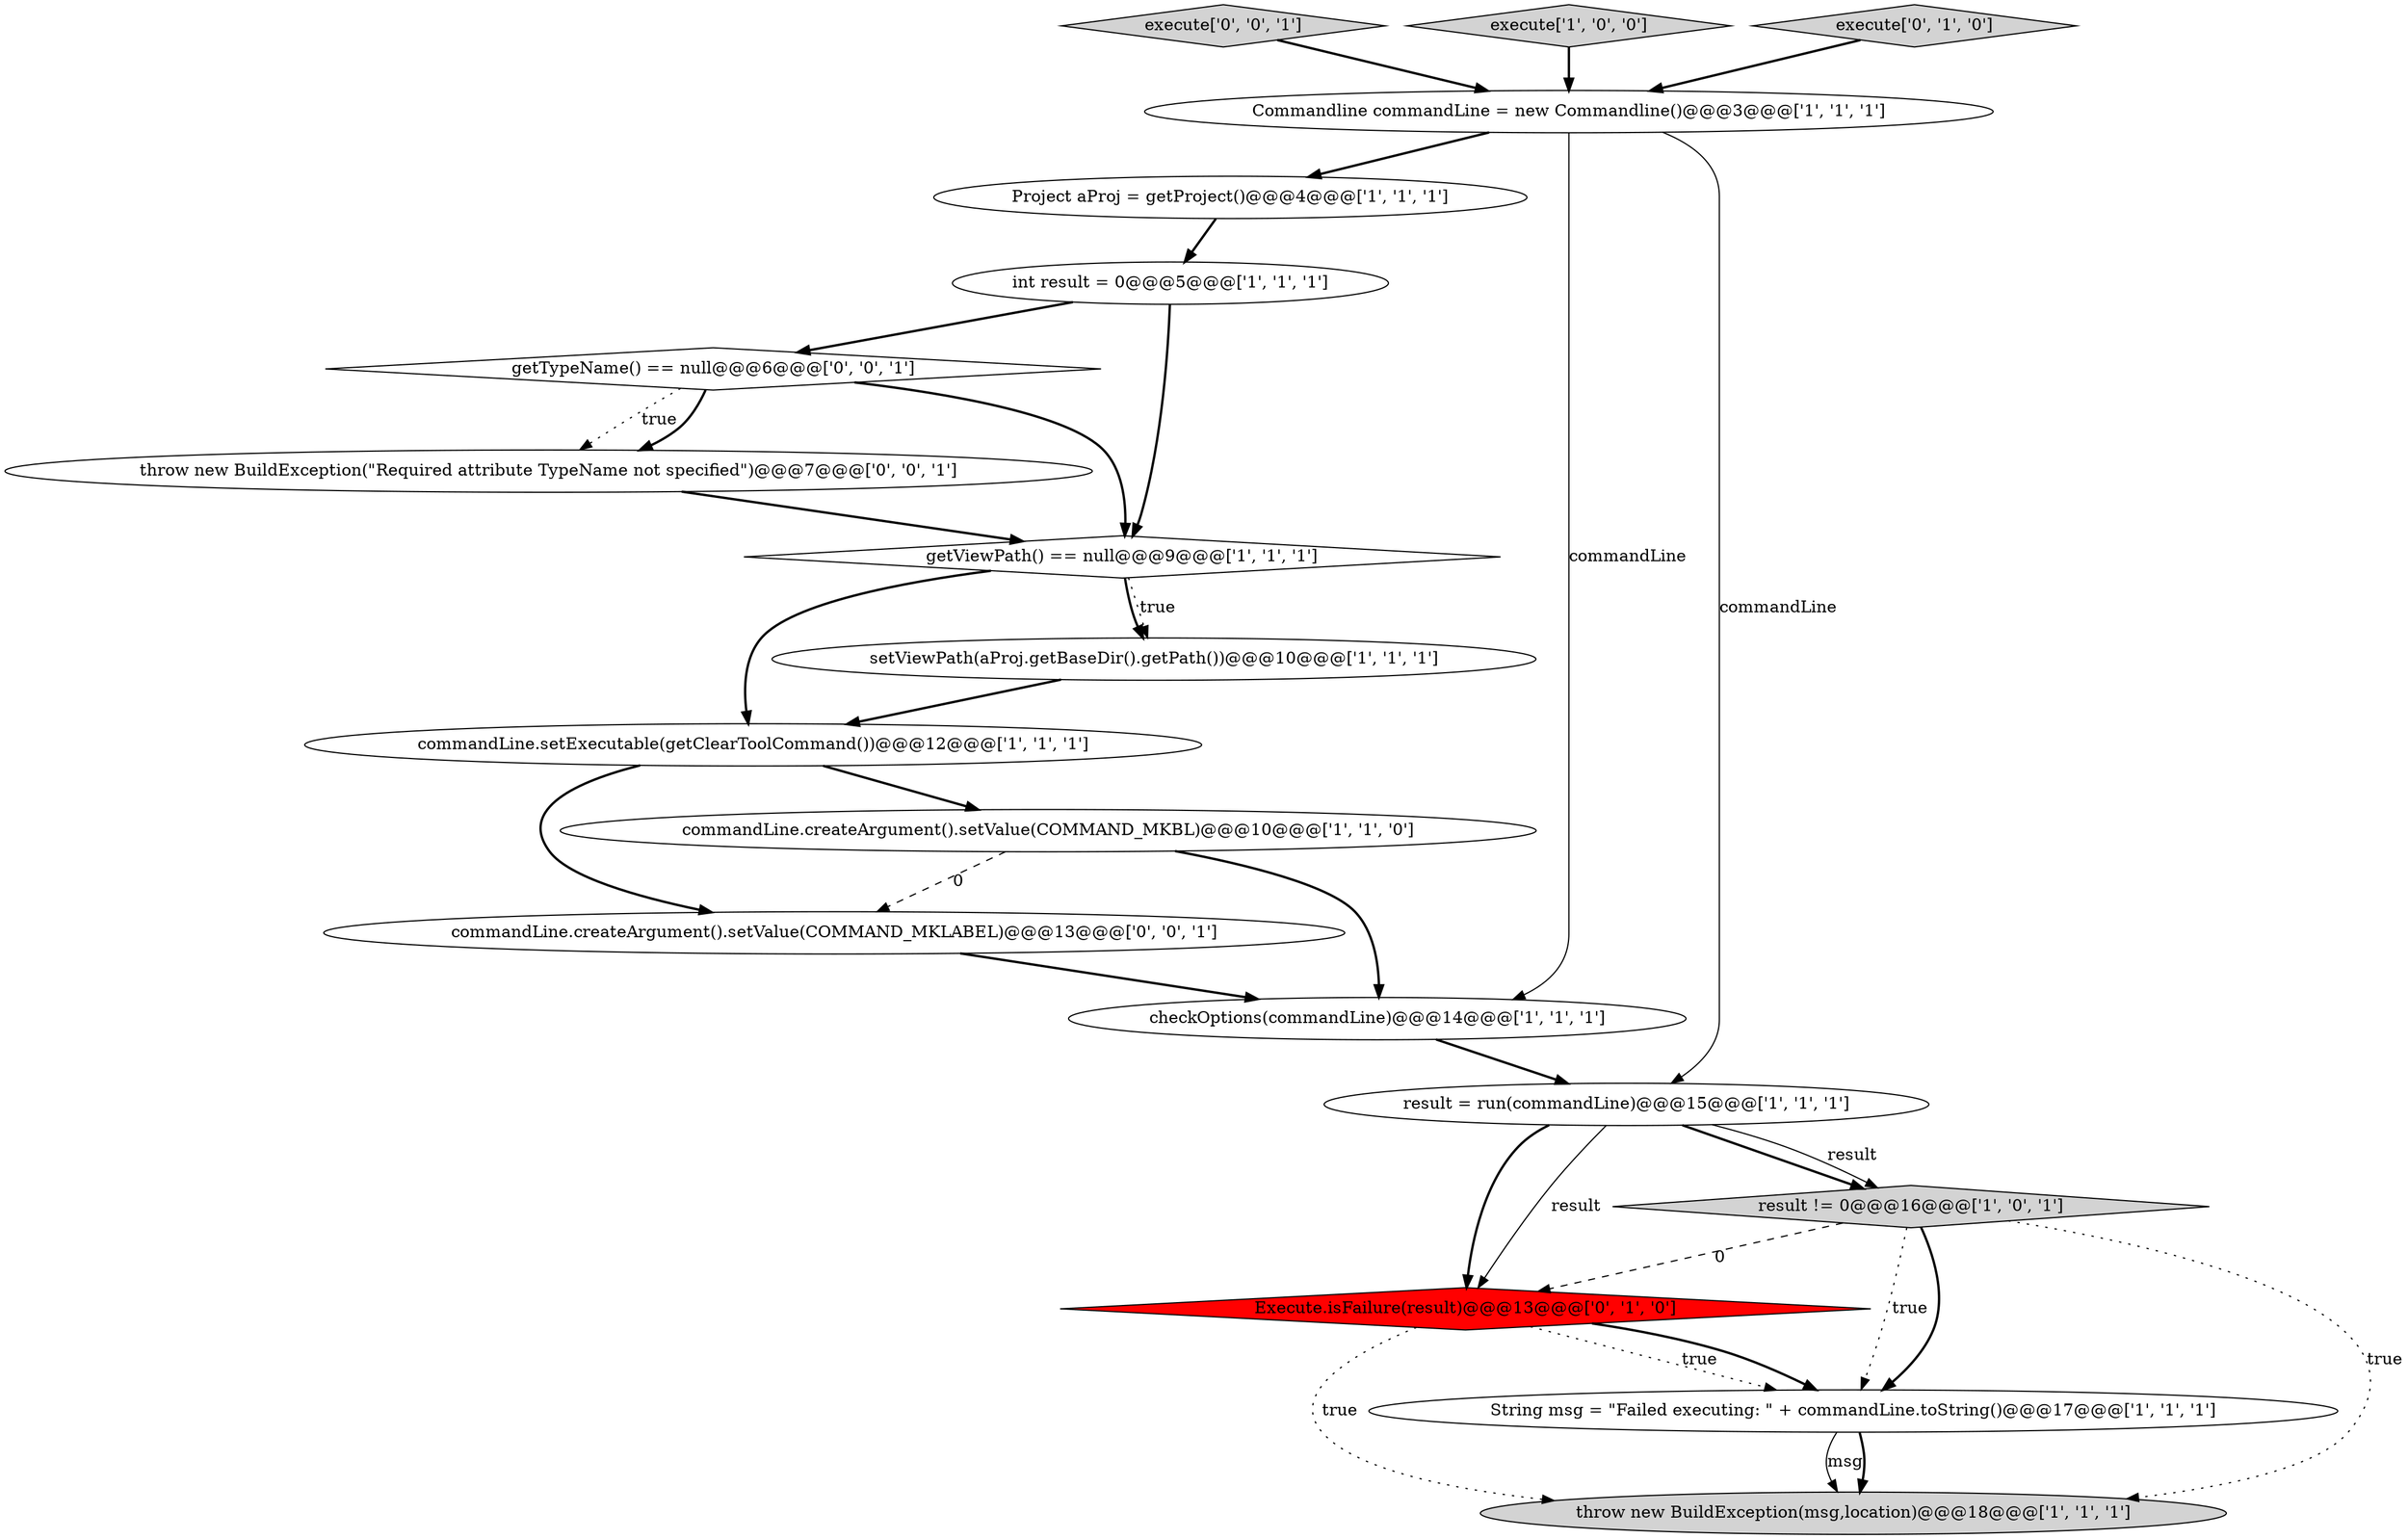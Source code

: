digraph {
6 [style = filled, label = "Project aProj = getProject()@@@4@@@['1', '1', '1']", fillcolor = white, shape = ellipse image = "AAA0AAABBB1BBB"];
0 [style = filled, label = "throw new BuildException(msg,location)@@@18@@@['1', '1', '1']", fillcolor = lightgray, shape = ellipse image = "AAA0AAABBB1BBB"];
2 [style = filled, label = "checkOptions(commandLine)@@@14@@@['1', '1', '1']", fillcolor = white, shape = ellipse image = "AAA0AAABBB1BBB"];
11 [style = filled, label = "String msg = \"Failed executing: \" + commandLine.toString()@@@17@@@['1', '1', '1']", fillcolor = white, shape = ellipse image = "AAA0AAABBB1BBB"];
4 [style = filled, label = "int result = 0@@@5@@@['1', '1', '1']", fillcolor = white, shape = ellipse image = "AAA0AAABBB1BBB"];
5 [style = filled, label = "setViewPath(aProj.getBaseDir().getPath())@@@10@@@['1', '1', '1']", fillcolor = white, shape = ellipse image = "AAA0AAABBB1BBB"];
8 [style = filled, label = "result = run(commandLine)@@@15@@@['1', '1', '1']", fillcolor = white, shape = ellipse image = "AAA0AAABBB1BBB"];
14 [style = filled, label = "Execute.isFailure(result)@@@13@@@['0', '1', '0']", fillcolor = red, shape = diamond image = "AAA1AAABBB2BBB"];
15 [style = filled, label = "getTypeName() == null@@@6@@@['0', '0', '1']", fillcolor = white, shape = diamond image = "AAA0AAABBB3BBB"];
16 [style = filled, label = "execute['0', '0', '1']", fillcolor = lightgray, shape = diamond image = "AAA0AAABBB3BBB"];
17 [style = filled, label = "throw new BuildException(\"Required attribute TypeName not specified\")@@@7@@@['0', '0', '1']", fillcolor = white, shape = ellipse image = "AAA0AAABBB3BBB"];
10 [style = filled, label = "result != 0@@@16@@@['1', '0', '1']", fillcolor = lightgray, shape = diamond image = "AAA0AAABBB1BBB"];
18 [style = filled, label = "commandLine.createArgument().setValue(COMMAND_MKLABEL)@@@13@@@['0', '0', '1']", fillcolor = white, shape = ellipse image = "AAA0AAABBB3BBB"];
12 [style = filled, label = "getViewPath() == null@@@9@@@['1', '1', '1']", fillcolor = white, shape = diamond image = "AAA0AAABBB1BBB"];
7 [style = filled, label = "Commandline commandLine = new Commandline()@@@3@@@['1', '1', '1']", fillcolor = white, shape = ellipse image = "AAA0AAABBB1BBB"];
1 [style = filled, label = "execute['1', '0', '0']", fillcolor = lightgray, shape = diamond image = "AAA0AAABBB1BBB"];
13 [style = filled, label = "execute['0', '1', '0']", fillcolor = lightgray, shape = diamond image = "AAA0AAABBB2BBB"];
9 [style = filled, label = "commandLine.createArgument().setValue(COMMAND_MKBL)@@@10@@@['1', '1', '0']", fillcolor = white, shape = ellipse image = "AAA0AAABBB1BBB"];
3 [style = filled, label = "commandLine.setExecutable(getClearToolCommand())@@@12@@@['1', '1', '1']", fillcolor = white, shape = ellipse image = "AAA0AAABBB1BBB"];
5->3 [style = bold, label=""];
8->10 [style = bold, label=""];
11->0 [style = solid, label="msg"];
12->5 [style = bold, label=""];
7->2 [style = solid, label="commandLine"];
8->10 [style = solid, label="result"];
9->2 [style = bold, label=""];
14->0 [style = dotted, label="true"];
9->18 [style = dashed, label="0"];
4->15 [style = bold, label=""];
16->7 [style = bold, label=""];
8->14 [style = bold, label=""];
18->2 [style = bold, label=""];
1->7 [style = bold, label=""];
3->18 [style = bold, label=""];
15->17 [style = dotted, label="true"];
3->9 [style = bold, label=""];
6->4 [style = bold, label=""];
15->17 [style = bold, label=""];
8->14 [style = solid, label="result"];
11->0 [style = bold, label=""];
17->12 [style = bold, label=""];
7->8 [style = solid, label="commandLine"];
12->5 [style = dotted, label="true"];
10->11 [style = dotted, label="true"];
13->7 [style = bold, label=""];
7->6 [style = bold, label=""];
4->12 [style = bold, label=""];
10->0 [style = dotted, label="true"];
14->11 [style = dotted, label="true"];
15->12 [style = bold, label=""];
12->3 [style = bold, label=""];
14->11 [style = bold, label=""];
10->14 [style = dashed, label="0"];
2->8 [style = bold, label=""];
10->11 [style = bold, label=""];
}
